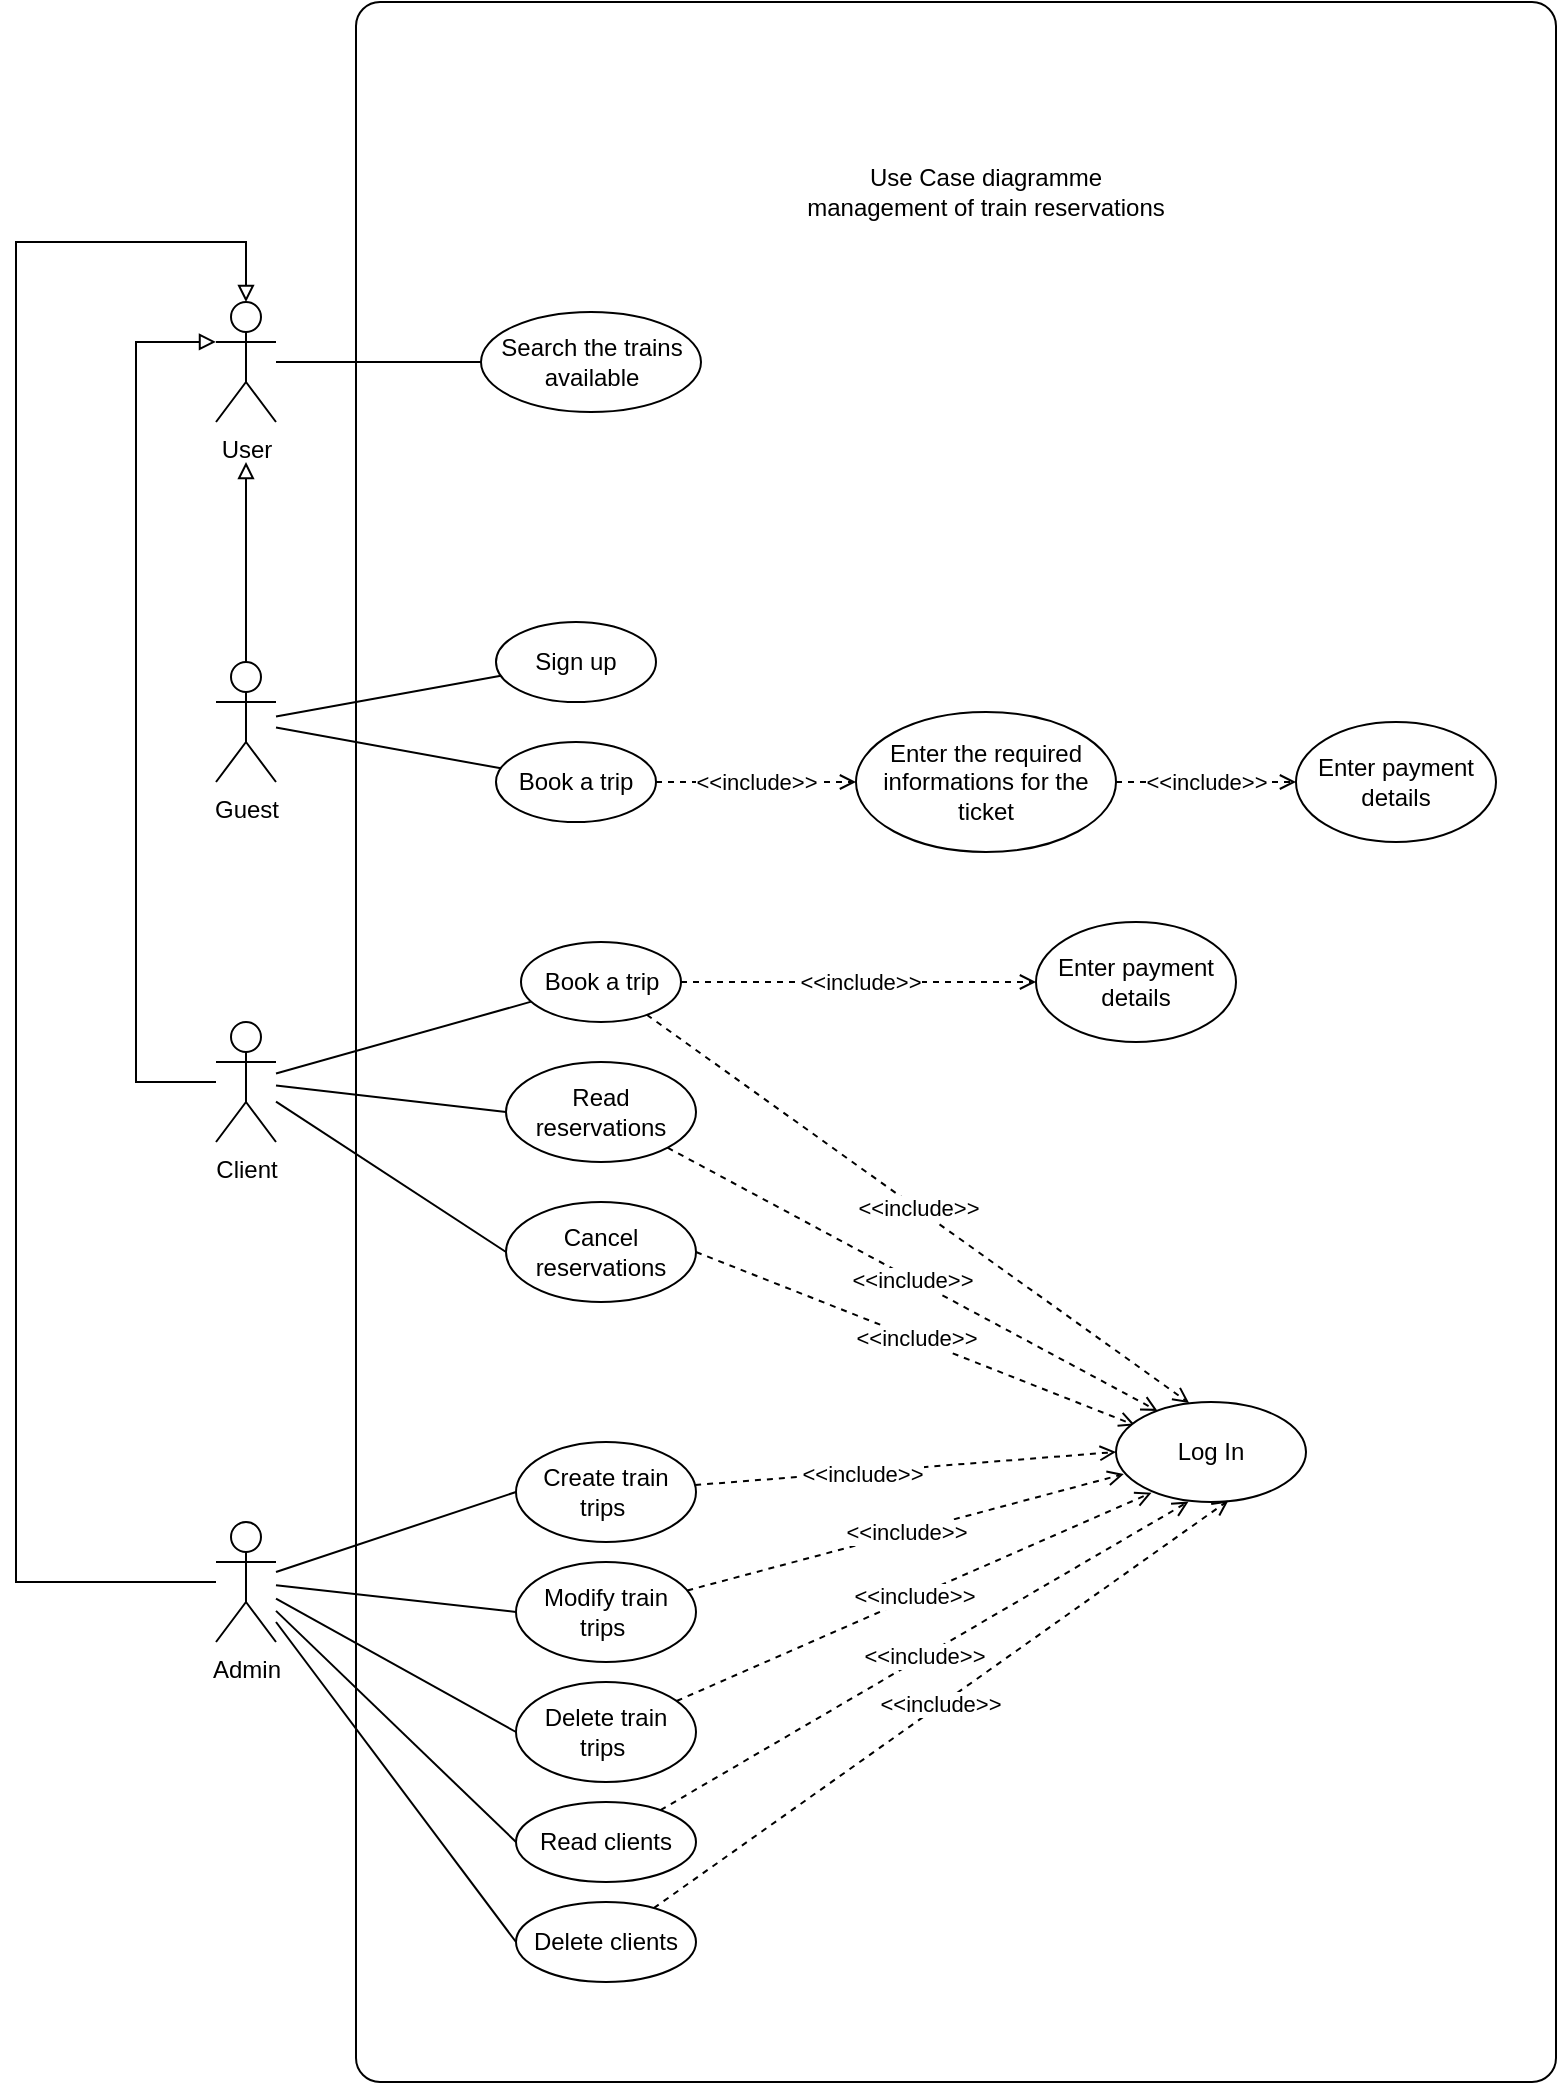 <mxfile version="16.1.2" type="device"><diagram id="ZGbHMC-ox10Fj5O5ZaeG" name="Use Case"><mxGraphModel dx="868" dy="1653" grid="1" gridSize="10" guides="1" tooltips="1" connect="1" arrows="1" fold="1" page="1" pageScale="1" pageWidth="850" pageHeight="1100" math="0" shadow="0"><root><mxCell id="0"/><mxCell id="1" parent="0"/><mxCell id="H7PECDBE5O4cPhjwfQH7-10" value="" style="rounded=1;whiteSpace=wrap;html=1;arcSize=2;" parent="1" vertex="1"><mxGeometry x="210" y="-30" width="600" height="1040" as="geometry"/></mxCell><mxCell id="H7PECDBE5O4cPhjwfQH7-50" style="edgeStyle=none;rounded=0;orthogonalLoop=1;jettySize=auto;html=1;endArrow=block;endFill=0;" parent="1" source="H7PECDBE5O4cPhjwfQH7-1" edge="1"><mxGeometry relative="1" as="geometry"><mxPoint x="155" y="200" as="targetPoint"/><Array as="points"><mxPoint x="155" y="240"/><mxPoint x="155" y="220"/></Array></mxGeometry></mxCell><mxCell id="3UECnG9mbmzrshBgQUGF-3" style="rounded=0;orthogonalLoop=1;jettySize=auto;html=1;endArrow=none;endFill=0;" edge="1" parent="1" source="H7PECDBE5O4cPhjwfQH7-1" target="3UECnG9mbmzrshBgQUGF-2"><mxGeometry relative="1" as="geometry"/></mxCell><mxCell id="H7PECDBE5O4cPhjwfQH7-1" value="Guest" style="shape=umlActor;verticalLabelPosition=bottom;verticalAlign=top;html=1;outlineConnect=0;" parent="1" vertex="1"><mxGeometry x="140" y="300" width="30" height="60" as="geometry"/></mxCell><mxCell id="H7PECDBE5O4cPhjwfQH7-35" style="edgeStyle=none;rounded=0;orthogonalLoop=1;jettySize=auto;html=1;entryX=0;entryY=0.5;entryDx=0;entryDy=0;endArrow=none;endFill=0;" parent="1" source="H7PECDBE5O4cPhjwfQH7-4" target="H7PECDBE5O4cPhjwfQH7-17" edge="1"><mxGeometry relative="1" as="geometry"/></mxCell><mxCell id="H7PECDBE5O4cPhjwfQH7-51" style="edgeStyle=orthogonalEdgeStyle;rounded=0;orthogonalLoop=1;jettySize=auto;html=1;entryX=0;entryY=0.333;entryDx=0;entryDy=0;entryPerimeter=0;endArrow=block;endFill=0;" parent="1" source="H7PECDBE5O4cPhjwfQH7-4" target="H7PECDBE5O4cPhjwfQH7-45" edge="1"><mxGeometry relative="1" as="geometry"><Array as="points"><mxPoint x="100" y="510"/><mxPoint x="100" y="140"/></Array></mxGeometry></mxCell><mxCell id="H7PECDBE5O4cPhjwfQH7-56" style="edgeStyle=none;rounded=0;orthogonalLoop=1;jettySize=auto;html=1;endArrow=none;endFill=0;" parent="1" source="H7PECDBE5O4cPhjwfQH7-4" target="H7PECDBE5O4cPhjwfQH7-53" edge="1"><mxGeometry relative="1" as="geometry"/></mxCell><mxCell id="H7PECDBE5O4cPhjwfQH7-60" style="edgeStyle=none;rounded=0;orthogonalLoop=1;jettySize=auto;html=1;entryX=0;entryY=0.5;entryDx=0;entryDy=0;endArrow=none;endFill=0;" parent="1" source="H7PECDBE5O4cPhjwfQH7-4" target="H7PECDBE5O4cPhjwfQH7-59" edge="1"><mxGeometry relative="1" as="geometry"/></mxCell><mxCell id="H7PECDBE5O4cPhjwfQH7-4" value="Client" style="shape=umlActor;verticalLabelPosition=bottom;verticalAlign=top;html=1;outlineConnect=0;" parent="1" vertex="1"><mxGeometry x="140" y="480" width="30" height="60" as="geometry"/></mxCell><mxCell id="H7PECDBE5O4cPhjwfQH7-52" style="edgeStyle=orthogonalEdgeStyle;rounded=0;orthogonalLoop=1;jettySize=auto;html=1;endArrow=block;endFill=0;entryX=0.5;entryY=0;entryDx=0;entryDy=0;entryPerimeter=0;" parent="1" source="H7PECDBE5O4cPhjwfQH7-5" target="H7PECDBE5O4cPhjwfQH7-45" edge="1"><mxGeometry relative="1" as="geometry"><mxPoint x="180" y="100" as="targetPoint"/><Array as="points"><mxPoint x="40" y="760"/><mxPoint x="40" y="90"/><mxPoint x="155" y="90"/></Array></mxGeometry></mxCell><mxCell id="H7PECDBE5O4cPhjwfQH7-77" style="edgeStyle=none;rounded=0;orthogonalLoop=1;jettySize=auto;html=1;entryX=0;entryY=0.5;entryDx=0;entryDy=0;endArrow=none;endFill=0;" parent="1" source="H7PECDBE5O4cPhjwfQH7-5" target="H7PECDBE5O4cPhjwfQH7-68" edge="1"><mxGeometry relative="1" as="geometry"/></mxCell><mxCell id="H7PECDBE5O4cPhjwfQH7-78" style="edgeStyle=none;rounded=0;orthogonalLoop=1;jettySize=auto;html=1;entryX=0;entryY=0.5;entryDx=0;entryDy=0;endArrow=none;endFill=0;" parent="1" source="H7PECDBE5O4cPhjwfQH7-5" target="H7PECDBE5O4cPhjwfQH7-69" edge="1"><mxGeometry relative="1" as="geometry"/></mxCell><mxCell id="H7PECDBE5O4cPhjwfQH7-79" style="edgeStyle=none;rounded=0;orthogonalLoop=1;jettySize=auto;html=1;entryX=0;entryY=0.5;entryDx=0;entryDy=0;endArrow=none;endFill=0;" parent="1" source="H7PECDBE5O4cPhjwfQH7-5" target="H7PECDBE5O4cPhjwfQH7-71" edge="1"><mxGeometry relative="1" as="geometry"/></mxCell><mxCell id="H7PECDBE5O4cPhjwfQH7-85" style="edgeStyle=none;rounded=0;orthogonalLoop=1;jettySize=auto;html=1;entryX=0;entryY=0.5;entryDx=0;entryDy=0;endArrow=none;endFill=0;" parent="1" source="H7PECDBE5O4cPhjwfQH7-5" target="H7PECDBE5O4cPhjwfQH7-81" edge="1"><mxGeometry relative="1" as="geometry"/></mxCell><mxCell id="H7PECDBE5O4cPhjwfQH7-86" style="edgeStyle=none;rounded=0;orthogonalLoop=1;jettySize=auto;html=1;entryX=0;entryY=0.5;entryDx=0;entryDy=0;endArrow=none;endFill=0;" parent="1" source="H7PECDBE5O4cPhjwfQH7-5" target="H7PECDBE5O4cPhjwfQH7-82" edge="1"><mxGeometry relative="1" as="geometry"/></mxCell><mxCell id="H7PECDBE5O4cPhjwfQH7-5" value="Admin" style="shape=umlActor;verticalLabelPosition=bottom;verticalAlign=top;html=1;outlineConnect=0;" parent="1" vertex="1"><mxGeometry x="140" y="730" width="30" height="60" as="geometry"/></mxCell><mxCell id="H7PECDBE5O4cPhjwfQH7-11" value="Use Case diagramme&lt;br&gt;management of train reservations" style="text;html=1;strokeColor=none;fillColor=none;align=center;verticalAlign=middle;whiteSpace=wrap;rounded=0;" parent="1" vertex="1"><mxGeometry x="425" y="50" width="200" height="30" as="geometry"/></mxCell><mxCell id="H7PECDBE5O4cPhjwfQH7-12" value="Search the trains available" style="ellipse;whiteSpace=wrap;html=1;" parent="1" vertex="1"><mxGeometry x="272.5" y="125" width="110" height="50" as="geometry"/></mxCell><mxCell id="H7PECDBE5O4cPhjwfQH7-30" value="&amp;lt;&amp;lt;include&amp;gt;&amp;gt;" style="edgeStyle=none;rounded=0;orthogonalLoop=1;jettySize=auto;html=1;entryX=0;entryY=0.5;entryDx=0;entryDy=0;endArrow=open;endFill=0;startArrow=none;startFill=0;dashed=1;" parent="1" source="H7PECDBE5O4cPhjwfQH7-13" target="H7PECDBE5O4cPhjwfQH7-21" edge="1"><mxGeometry relative="1" as="geometry"><Array as="points"/></mxGeometry></mxCell><mxCell id="H7PECDBE5O4cPhjwfQH7-13" value="Book a trip" style="ellipse;whiteSpace=wrap;html=1;" parent="1" vertex="1"><mxGeometry x="280" y="340" width="80" height="40" as="geometry"/></mxCell><mxCell id="H7PECDBE5O4cPhjwfQH7-38" value="&amp;lt;&amp;lt;include&amp;gt;&amp;gt;" style="edgeStyle=none;rounded=0;orthogonalLoop=1;jettySize=auto;html=1;entryX=0.101;entryY=0.233;entryDx=0;entryDy=0;endArrow=open;endFill=0;exitX=1;exitY=0.5;exitDx=0;exitDy=0;entryPerimeter=0;startArrow=none;startFill=0;dashed=1;" parent="1" source="H7PECDBE5O4cPhjwfQH7-17" target="H7PECDBE5O4cPhjwfQH7-37" edge="1"><mxGeometry relative="1" as="geometry"/></mxCell><mxCell id="H7PECDBE5O4cPhjwfQH7-17" value="Cancel reservations" style="ellipse;whiteSpace=wrap;html=1;" parent="1" vertex="1"><mxGeometry x="285" y="570" width="95" height="50" as="geometry"/></mxCell><mxCell id="H7PECDBE5O4cPhjwfQH7-36" value="&amp;lt;&amp;lt;include&amp;gt;&amp;gt;" style="edgeStyle=none;rounded=0;orthogonalLoop=1;jettySize=auto;html=1;entryX=0;entryY=0.5;entryDx=0;entryDy=0;endArrow=open;endFill=0;startArrow=none;startFill=0;dashed=1;" parent="1" source="H7PECDBE5O4cPhjwfQH7-21" target="H7PECDBE5O4cPhjwfQH7-22" edge="1"><mxGeometry relative="1" as="geometry"/></mxCell><mxCell id="H7PECDBE5O4cPhjwfQH7-21" value="Enter the required informations for the ticket" style="ellipse;whiteSpace=wrap;html=1;" parent="1" vertex="1"><mxGeometry x="460" y="325" width="130" height="70" as="geometry"/></mxCell><mxCell id="H7PECDBE5O4cPhjwfQH7-22" value="Enter payment details" style="ellipse;whiteSpace=wrap;html=1;" parent="1" vertex="1"><mxGeometry x="680" y="330" width="100" height="60" as="geometry"/></mxCell><mxCell id="H7PECDBE5O4cPhjwfQH7-25" style="edgeStyle=none;rounded=0;orthogonalLoop=1;jettySize=auto;html=1;endArrow=none;endFill=0;" parent="1" source="H7PECDBE5O4cPhjwfQH7-1" target="H7PECDBE5O4cPhjwfQH7-13" edge="1"><mxGeometry relative="1" as="geometry"/></mxCell><mxCell id="H7PECDBE5O4cPhjwfQH7-28" style="edgeStyle=none;rounded=0;orthogonalLoop=1;jettySize=auto;html=1;entryX=1;entryY=1;entryDx=0;entryDy=0;endArrow=none;endFill=0;" parent="1" source="H7PECDBE5O4cPhjwfQH7-13" target="H7PECDBE5O4cPhjwfQH7-13" edge="1"><mxGeometry relative="1" as="geometry"/></mxCell><mxCell id="H7PECDBE5O4cPhjwfQH7-37" value="Log In" style="ellipse;whiteSpace=wrap;html=1;" parent="1" vertex="1"><mxGeometry x="590" y="670" width="95" height="50" as="geometry"/></mxCell><mxCell id="H7PECDBE5O4cPhjwfQH7-46" style="edgeStyle=none;rounded=0;orthogonalLoop=1;jettySize=auto;html=1;endArrow=none;endFill=0;" parent="1" source="H7PECDBE5O4cPhjwfQH7-45" target="H7PECDBE5O4cPhjwfQH7-12" edge="1"><mxGeometry relative="1" as="geometry"/></mxCell><mxCell id="H7PECDBE5O4cPhjwfQH7-45" value="User" style="shape=umlActor;verticalLabelPosition=bottom;verticalAlign=top;html=1;outlineConnect=0;" parent="1" vertex="1"><mxGeometry x="140" y="120" width="30" height="60" as="geometry"/></mxCell><mxCell id="H7PECDBE5O4cPhjwfQH7-57" value="&amp;lt;&amp;lt;include&amp;gt;&amp;gt;" style="edgeStyle=none;rounded=0;orthogonalLoop=1;jettySize=auto;html=1;endArrow=open;endFill=0;entryX=0.385;entryY=0.01;entryDx=0;entryDy=0;entryPerimeter=0;startArrow=none;startFill=0;dashed=1;" parent="1" source="H7PECDBE5O4cPhjwfQH7-53" target="H7PECDBE5O4cPhjwfQH7-37" edge="1"><mxGeometry relative="1" as="geometry"><mxPoint x="630" y="670" as="targetPoint"/></mxGeometry></mxCell><mxCell id="H7PECDBE5O4cPhjwfQH7-53" value="Book a trip" style="ellipse;whiteSpace=wrap;html=1;" parent="1" vertex="1"><mxGeometry x="292.5" y="440" width="80" height="40" as="geometry"/></mxCell><mxCell id="H7PECDBE5O4cPhjwfQH7-61" value="&amp;lt;&amp;lt;include&amp;gt;&amp;gt;" style="edgeStyle=none;rounded=0;orthogonalLoop=1;jettySize=auto;html=1;endArrow=open;endFill=0;entryX=0.219;entryY=0.089;entryDx=0;entryDy=0;entryPerimeter=0;startArrow=none;startFill=0;dashed=1;" parent="1" source="H7PECDBE5O4cPhjwfQH7-59" target="H7PECDBE5O4cPhjwfQH7-37" edge="1"><mxGeometry relative="1" as="geometry"/></mxCell><mxCell id="H7PECDBE5O4cPhjwfQH7-59" value="Read reservations" style="ellipse;whiteSpace=wrap;html=1;" parent="1" vertex="1"><mxGeometry x="285" y="500" width="95" height="50" as="geometry"/></mxCell><mxCell id="BfRwjwDowuHMzhUmwH3v-2" value="&amp;lt;&amp;lt;include&amp;gt;&amp;gt;" style="edgeStyle=none;rounded=0;orthogonalLoop=1;jettySize=auto;html=1;entryX=0;entryY=0.5;entryDx=0;entryDy=0;dashed=1;startArrow=none;startFill=0;endArrow=open;endFill=0;exitX=1;exitY=0.5;exitDx=0;exitDy=0;" parent="1" source="H7PECDBE5O4cPhjwfQH7-53" target="BfRwjwDowuHMzhUmwH3v-1" edge="1"><mxGeometry relative="1" as="geometry"/></mxCell><mxCell id="H7PECDBE5O4cPhjwfQH7-73" style="edgeStyle=none;rounded=0;orthogonalLoop=1;jettySize=auto;html=1;entryX=0;entryY=0.5;entryDx=0;entryDy=0;endArrow=open;endFill=0;startArrow=none;startFill=0;dashed=1;" parent="1" source="H7PECDBE5O4cPhjwfQH7-68" target="H7PECDBE5O4cPhjwfQH7-37" edge="1"><mxGeometry relative="1" as="geometry"/></mxCell><mxCell id="H7PECDBE5O4cPhjwfQH7-76" value="&amp;lt;&amp;lt;include&amp;gt;&amp;gt;" style="edgeLabel;html=1;align=center;verticalAlign=middle;resizable=0;points=[];" parent="H7PECDBE5O4cPhjwfQH7-73" vertex="1" connectable="0"><mxGeometry x="-0.209" y="-1" relative="1" as="geometry"><mxPoint as="offset"/></mxGeometry></mxCell><mxCell id="H7PECDBE5O4cPhjwfQH7-68" value="Create train trips&amp;nbsp;" style="ellipse;whiteSpace=wrap;html=1;" parent="1" vertex="1"><mxGeometry x="290" y="690" width="90" height="50" as="geometry"/></mxCell><mxCell id="H7PECDBE5O4cPhjwfQH7-74" value="&amp;lt;&amp;lt;include&amp;gt;&amp;gt;" style="edgeStyle=none;rounded=0;orthogonalLoop=1;jettySize=auto;html=1;endArrow=open;endFill=0;entryX=0.041;entryY=0.721;entryDx=0;entryDy=0;entryPerimeter=0;startArrow=none;startFill=0;dashed=1;" parent="1" source="H7PECDBE5O4cPhjwfQH7-69" target="H7PECDBE5O4cPhjwfQH7-37" edge="1"><mxGeometry relative="1" as="geometry"><Array as="points"/></mxGeometry></mxCell><mxCell id="H7PECDBE5O4cPhjwfQH7-69" value="Modify train trips&amp;nbsp;" style="ellipse;whiteSpace=wrap;html=1;" parent="1" vertex="1"><mxGeometry x="290" y="750" width="90" height="50" as="geometry"/></mxCell><mxCell id="H7PECDBE5O4cPhjwfQH7-75" value="&amp;lt;&amp;lt;include&amp;gt;&amp;gt;" style="edgeStyle=none;rounded=0;orthogonalLoop=1;jettySize=auto;html=1;endArrow=open;endFill=0;entryX=0.187;entryY=0.907;entryDx=0;entryDy=0;entryPerimeter=0;startArrow=none;startFill=0;dashed=1;" parent="1" source="H7PECDBE5O4cPhjwfQH7-71" target="H7PECDBE5O4cPhjwfQH7-37" edge="1"><mxGeometry relative="1" as="geometry"/></mxCell><mxCell id="H7PECDBE5O4cPhjwfQH7-71" value="Delete train trips&amp;nbsp;" style="ellipse;whiteSpace=wrap;html=1;" parent="1" vertex="1"><mxGeometry x="290" y="810" width="90" height="50" as="geometry"/></mxCell><mxCell id="H7PECDBE5O4cPhjwfQH7-83" value="&amp;lt;&amp;lt;include&amp;gt;&amp;gt;" style="edgeStyle=none;rounded=0;orthogonalLoop=1;jettySize=auto;html=1;entryX=0.382;entryY=0.996;entryDx=0;entryDy=0;endArrow=open;endFill=0;entryPerimeter=0;startArrow=none;startFill=0;dashed=1;" parent="1" source="H7PECDBE5O4cPhjwfQH7-81" target="H7PECDBE5O4cPhjwfQH7-37" edge="1"><mxGeometry relative="1" as="geometry"/></mxCell><mxCell id="H7PECDBE5O4cPhjwfQH7-81" value="Read clients" style="ellipse;whiteSpace=wrap;html=1;" parent="1" vertex="1"><mxGeometry x="290" y="870" width="90" height="40" as="geometry"/></mxCell><mxCell id="H7PECDBE5O4cPhjwfQH7-84" value="&amp;lt;&amp;lt;include&amp;gt;&amp;gt;" style="edgeStyle=none;rounded=0;orthogonalLoop=1;jettySize=auto;html=1;entryX=0.592;entryY=0.984;entryDx=0;entryDy=0;endArrow=open;endFill=0;entryPerimeter=0;startArrow=none;startFill=0;dashed=1;" parent="1" source="H7PECDBE5O4cPhjwfQH7-82" target="H7PECDBE5O4cPhjwfQH7-37" edge="1"><mxGeometry relative="1" as="geometry"/></mxCell><mxCell id="H7PECDBE5O4cPhjwfQH7-82" value="Delete clients" style="ellipse;whiteSpace=wrap;html=1;" parent="1" vertex="1"><mxGeometry x="290" y="920" width="90" height="40" as="geometry"/></mxCell><mxCell id="BfRwjwDowuHMzhUmwH3v-1" value="Enter payment details" style="ellipse;whiteSpace=wrap;html=1;" parent="1" vertex="1"><mxGeometry x="550" y="430" width="100" height="60" as="geometry"/></mxCell><mxCell id="3UECnG9mbmzrshBgQUGF-2" value="Sign up" style="ellipse;whiteSpace=wrap;html=1;" vertex="1" parent="1"><mxGeometry x="280" y="280" width="80" height="40" as="geometry"/></mxCell></root></mxGraphModel></diagram></mxfile>